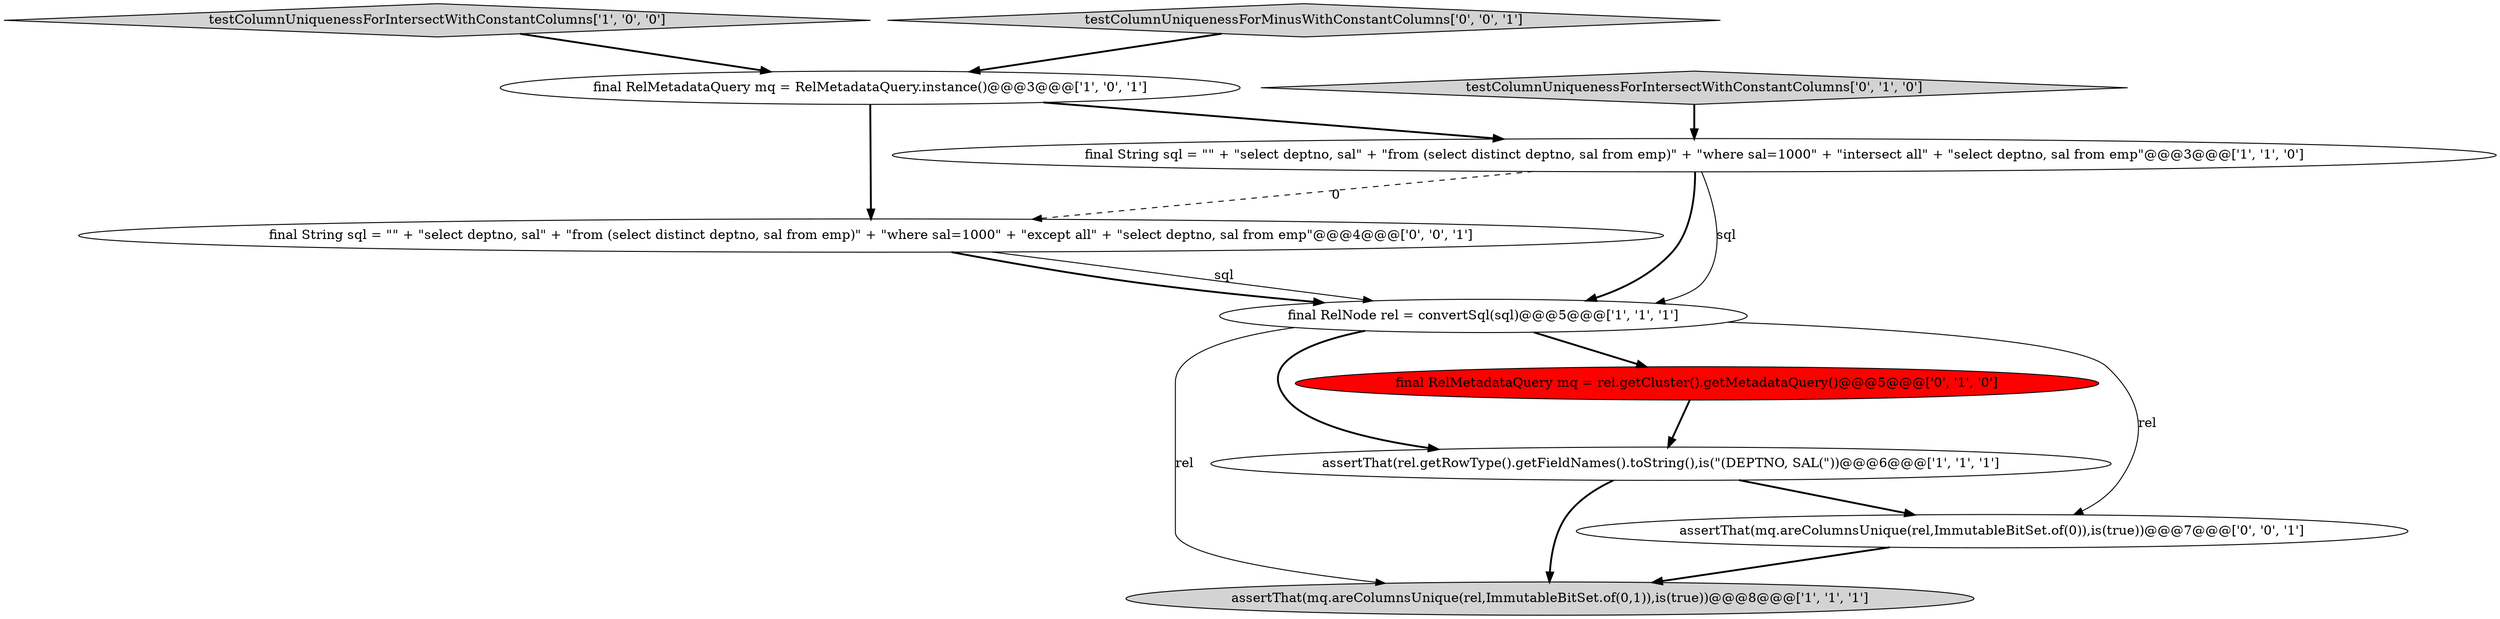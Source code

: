 digraph {
5 [style = filled, label = "final RelNode rel = convertSql(sql)@@@5@@@['1', '1', '1']", fillcolor = white, shape = ellipse image = "AAA0AAABBB1BBB"];
7 [style = filled, label = "testColumnUniquenessForIntersectWithConstantColumns['0', '1', '0']", fillcolor = lightgray, shape = diamond image = "AAA0AAABBB2BBB"];
6 [style = filled, label = "final RelMetadataQuery mq = rel.getCluster().getMetadataQuery()@@@5@@@['0', '1', '0']", fillcolor = red, shape = ellipse image = "AAA1AAABBB2BBB"];
1 [style = filled, label = "assertThat(rel.getRowType().getFieldNames().toString(),is(\"(DEPTNO, SAL(\"))@@@6@@@['1', '1', '1']", fillcolor = white, shape = ellipse image = "AAA0AAABBB1BBB"];
2 [style = filled, label = "testColumnUniquenessForIntersectWithConstantColumns['1', '0', '0']", fillcolor = lightgray, shape = diamond image = "AAA0AAABBB1BBB"];
9 [style = filled, label = "testColumnUniquenessForMinusWithConstantColumns['0', '0', '1']", fillcolor = lightgray, shape = diamond image = "AAA0AAABBB3BBB"];
8 [style = filled, label = "final String sql = \"\" + \"select deptno, sal\" + \"from (select distinct deptno, sal from emp)\" + \"where sal=1000\" + \"except all\" + \"select deptno, sal from emp\"@@@4@@@['0', '0', '1']", fillcolor = white, shape = ellipse image = "AAA0AAABBB3BBB"];
4 [style = filled, label = "assertThat(mq.areColumnsUnique(rel,ImmutableBitSet.of(0,1)),is(true))@@@8@@@['1', '1', '1']", fillcolor = lightgray, shape = ellipse image = "AAA0AAABBB1BBB"];
0 [style = filled, label = "final String sql = \"\" + \"select deptno, sal\" + \"from (select distinct deptno, sal from emp)\" + \"where sal=1000\" + \"intersect all\" + \"select deptno, sal from emp\"@@@3@@@['1', '1', '0']", fillcolor = white, shape = ellipse image = "AAA0AAABBB1BBB"];
10 [style = filled, label = "assertThat(mq.areColumnsUnique(rel,ImmutableBitSet.of(0)),is(true))@@@7@@@['0', '0', '1']", fillcolor = white, shape = ellipse image = "AAA0AAABBB3BBB"];
3 [style = filled, label = "final RelMetadataQuery mq = RelMetadataQuery.instance()@@@3@@@['1', '0', '1']", fillcolor = white, shape = ellipse image = "AAA0AAABBB1BBB"];
9->3 [style = bold, label=""];
6->1 [style = bold, label=""];
5->1 [style = bold, label=""];
5->4 [style = solid, label="rel"];
1->4 [style = bold, label=""];
0->8 [style = dashed, label="0"];
7->0 [style = bold, label=""];
8->5 [style = solid, label="sql"];
5->6 [style = bold, label=""];
8->5 [style = bold, label=""];
1->10 [style = bold, label=""];
0->5 [style = solid, label="sql"];
3->8 [style = bold, label=""];
5->10 [style = solid, label="rel"];
3->0 [style = bold, label=""];
2->3 [style = bold, label=""];
0->5 [style = bold, label=""];
10->4 [style = bold, label=""];
}
